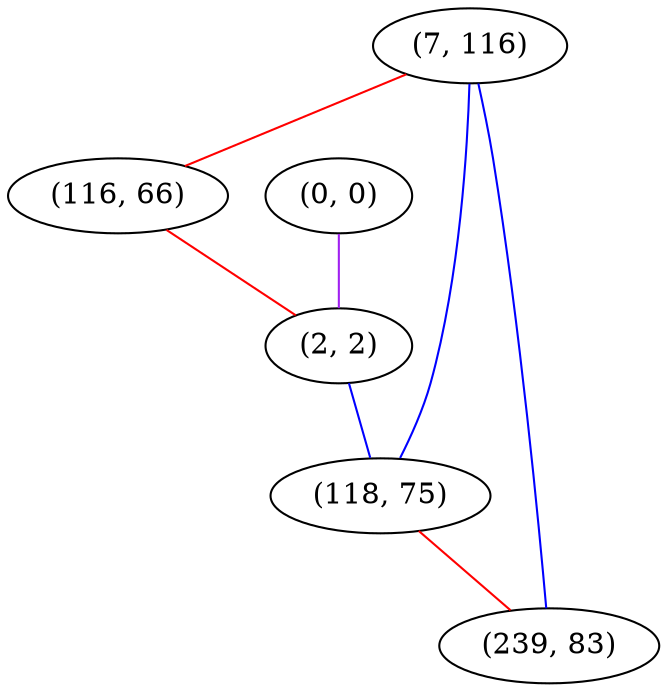 graph "" {
"(7, 116)";
"(0, 0)";
"(116, 66)";
"(2, 2)";
"(118, 75)";
"(239, 83)";
"(7, 116)" -- "(118, 75)"  [color=blue, key=0, weight=3];
"(7, 116)" -- "(116, 66)"  [color=red, key=0, weight=1];
"(7, 116)" -- "(239, 83)"  [color=blue, key=0, weight=3];
"(0, 0)" -- "(2, 2)"  [color=purple, key=0, weight=4];
"(116, 66)" -- "(2, 2)"  [color=red, key=0, weight=1];
"(2, 2)" -- "(118, 75)"  [color=blue, key=0, weight=3];
"(118, 75)" -- "(239, 83)"  [color=red, key=0, weight=1];
}
